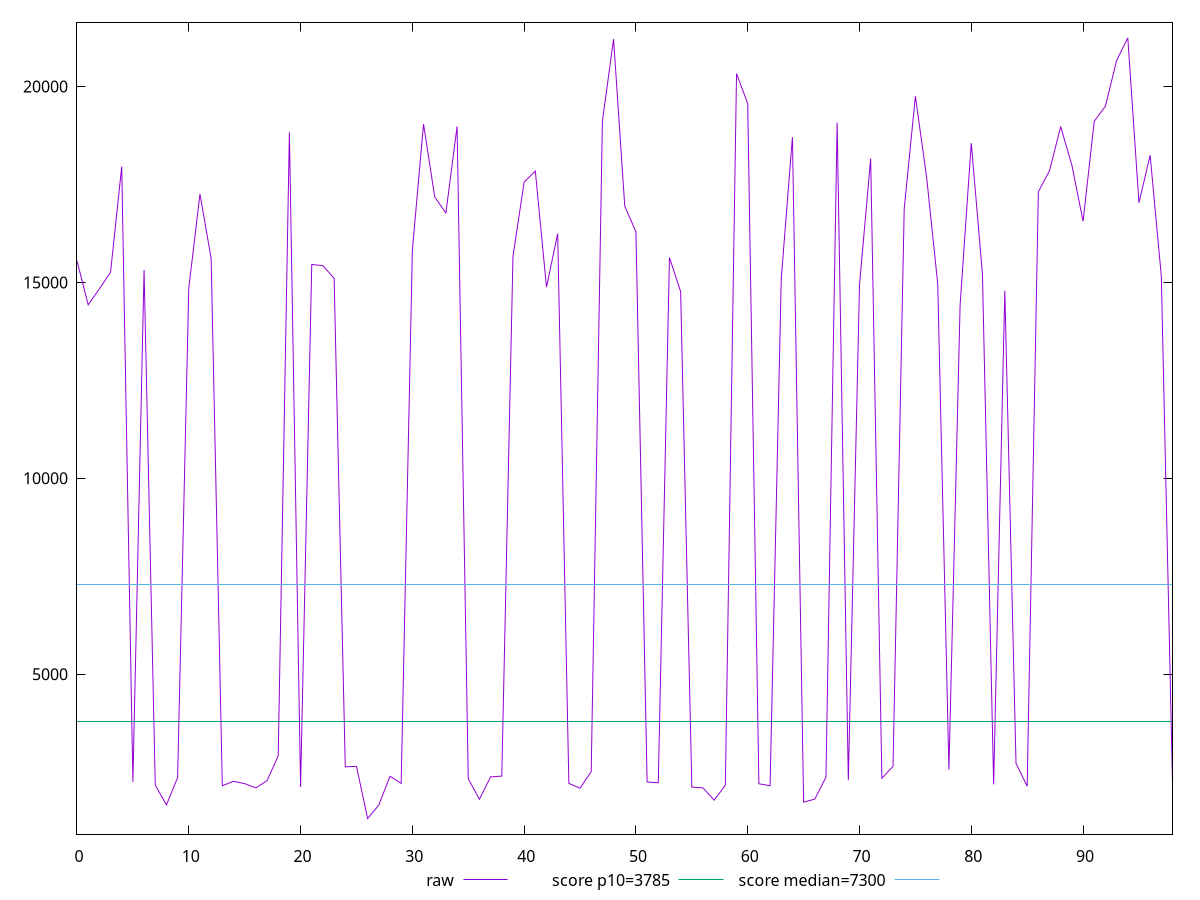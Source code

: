 reset

$raw <<EOF
0 15550.419999999998
1 14428.786499999998
2 14834.959499999999
3 15258.068
4 17955.230999999996
5 2250.236
6 15316.466000000002
7 2170.3875000000003
8 1662.446
9 2356.617
10 14854.084500000003
11 17257.4585
12 15612.667000000001
13 2151.1299999999997
14 2265.1125
15 2205.547
16 2097.345
17 2281.6720000000005
18 2916.3209999999995
19 18831.517
20 2120.1600000000003
21 15459.224499999998
22 15425.887999999999
23 15104.518999999997
24 2635.629
25 2646.5280000000002
26 1315.3694999999998
27 1659.759
28 2394.224
29 2212.3940000000002
30 15821.494500000003
31 19042.868000000002
32 17183.511999999995
33 16770.332
34 18981.638999999996
35 2332.295
36 1806.8799999999999
37 2377.791
38 2398.1675
39 15661.043500000002
40 17562.744999999995
41 17842.1505
42 14877.484
43 16245.942
44 2211.608
45 2090.56
46 2512.838
47 19110.342999999997
48 21213.134499999993
49 16947.701500000006
50 16288.641000000003
51 2248.4249999999997
52 2227.5017000000003
53 15636.4555
54 14763.952000000001
55 2118.93
56 2097.45
57 1783.1490000000001
58 2167.8525000000004
59 20331.171499999997
60 19563.9765
61 2202.721
62 2150.9
63 15090.245499999999
64 18710.313
65 1732.8494999999996
66 1809.92
67 2369.4866
68 19083.8595
69 2293.6499999999996
70 14940.433999999997
71 18162.349
72 2344.5425
73 2647.2225000000003
74 16882.958500000008
75 19753.9095
76 17691.127000000008
77 14961.509499999998
78 2562.592
79 14426.729500000001
80 18554.218499999995
81 15205.621500000001
82 2189.0675
83 14789.963500000002
84 2728.8779999999997
85 2137.9799999999996
86 17313.7875
87 17852.1815
88 18978.4245
89 17988.433000000005
90 16561.331000000002
91 19112.765999999996
92 19500.922999999995
93 20664.143500000002
94 21241.783999999996
95 17034.5155
96 18247.400999999998
97 15158.295500000002
98 2222.2625000000003
EOF

set key outside below
set xrange [0:98]
set yrange [916.8412099999998:21640.312289999994]
set trange [916.8412099999998:21640.312289999994]
set terminal svg size 640, 500 enhanced background rgb 'white'
set output "reports/report_00027_2021-02-24T12-40-31.850Z/interactive/samples/card/raw/values.svg"

plot $raw title "raw" with line, \
     3785 title "score p10=3785", \
     7300 title "score median=7300"

reset
